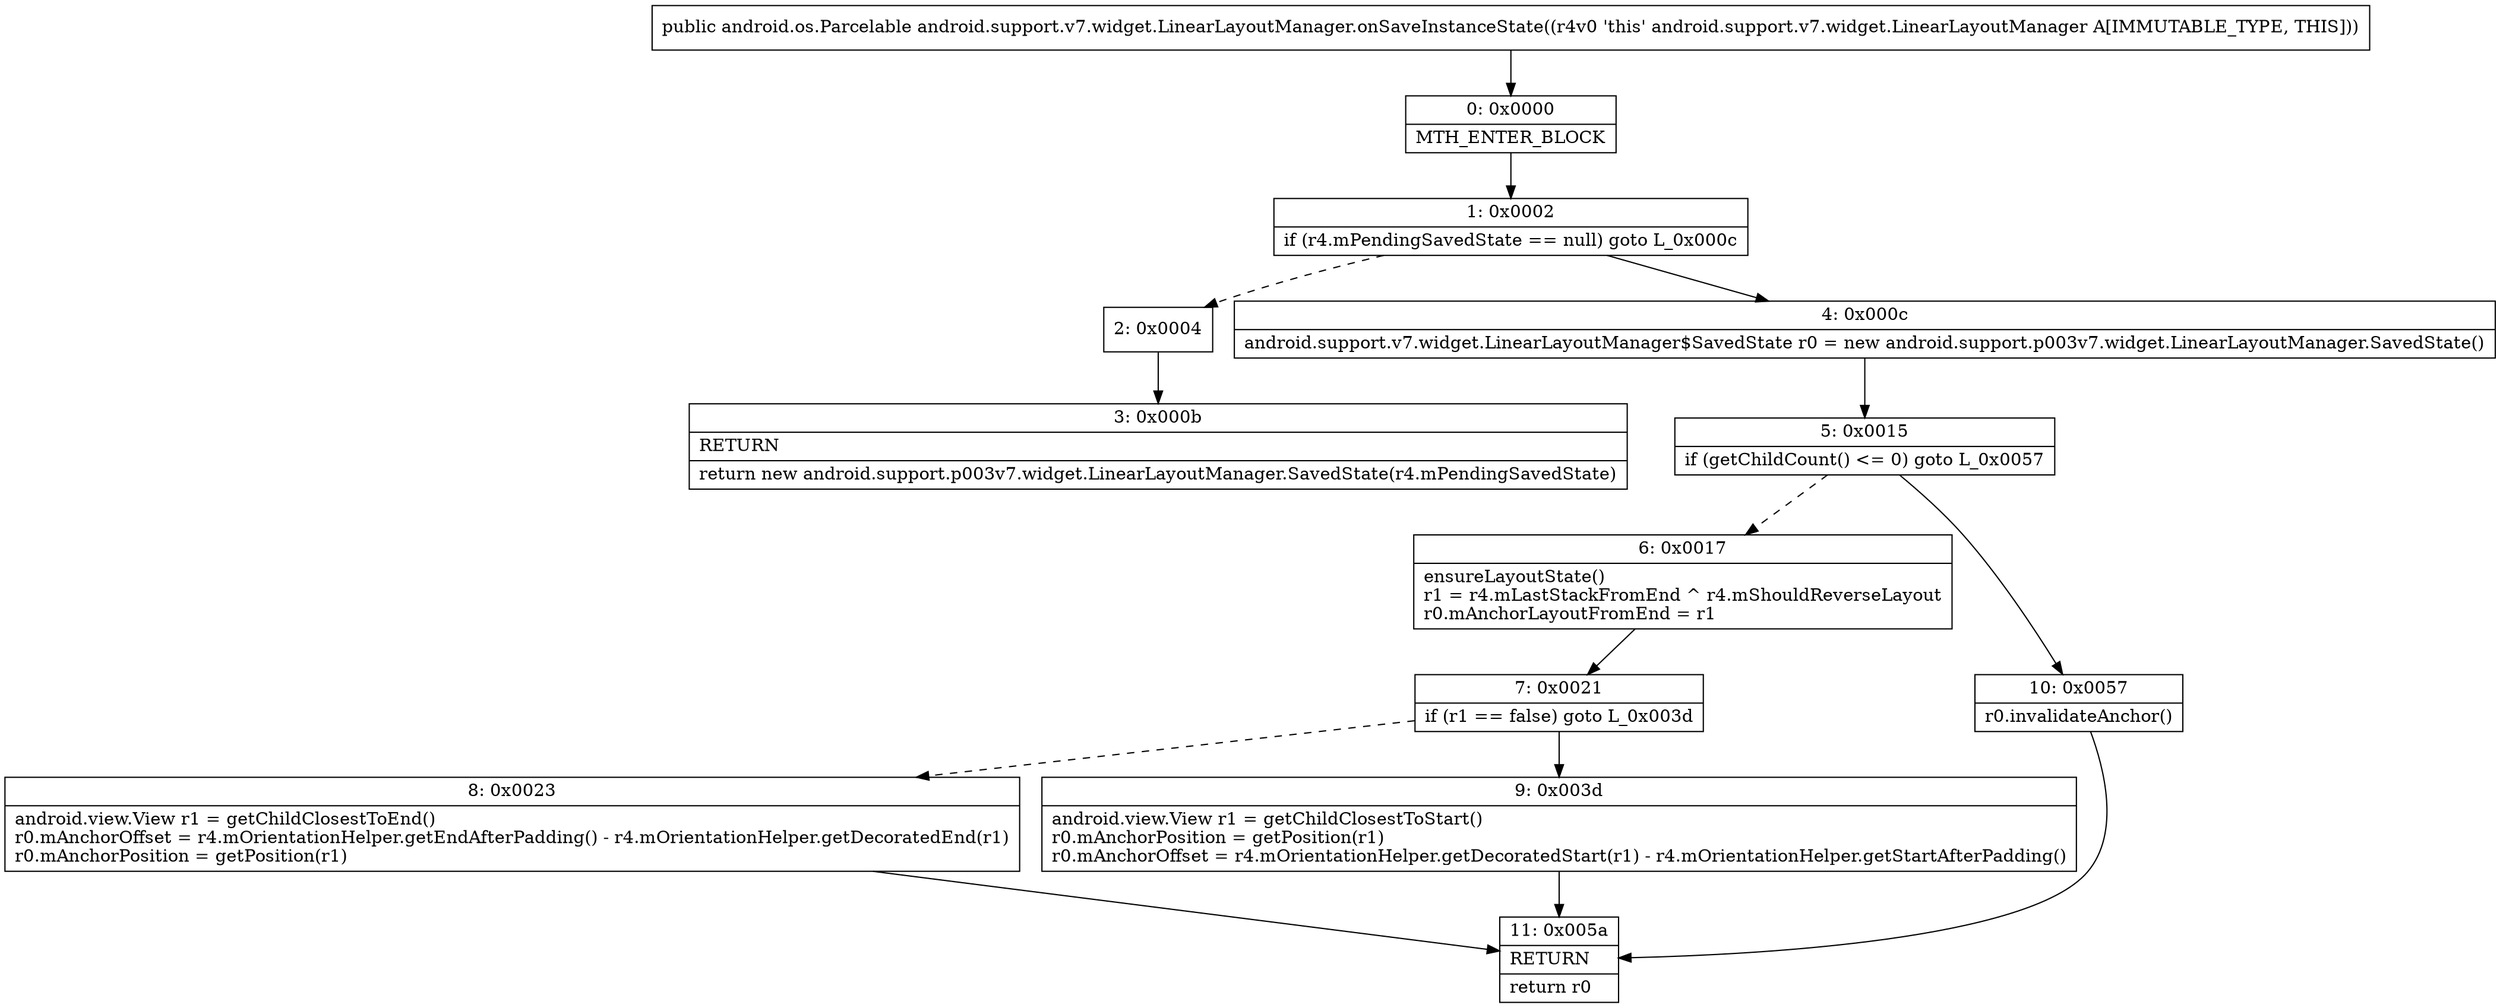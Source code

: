 digraph "CFG forandroid.support.v7.widget.LinearLayoutManager.onSaveInstanceState()Landroid\/os\/Parcelable;" {
Node_0 [shape=record,label="{0\:\ 0x0000|MTH_ENTER_BLOCK\l}"];
Node_1 [shape=record,label="{1\:\ 0x0002|if (r4.mPendingSavedState == null) goto L_0x000c\l}"];
Node_2 [shape=record,label="{2\:\ 0x0004}"];
Node_3 [shape=record,label="{3\:\ 0x000b|RETURN\l|return new android.support.p003v7.widget.LinearLayoutManager.SavedState(r4.mPendingSavedState)\l}"];
Node_4 [shape=record,label="{4\:\ 0x000c|android.support.v7.widget.LinearLayoutManager$SavedState r0 = new android.support.p003v7.widget.LinearLayoutManager.SavedState()\l}"];
Node_5 [shape=record,label="{5\:\ 0x0015|if (getChildCount() \<= 0) goto L_0x0057\l}"];
Node_6 [shape=record,label="{6\:\ 0x0017|ensureLayoutState()\lr1 = r4.mLastStackFromEnd ^ r4.mShouldReverseLayout\lr0.mAnchorLayoutFromEnd = r1\l}"];
Node_7 [shape=record,label="{7\:\ 0x0021|if (r1 == false) goto L_0x003d\l}"];
Node_8 [shape=record,label="{8\:\ 0x0023|android.view.View r1 = getChildClosestToEnd()\lr0.mAnchorOffset = r4.mOrientationHelper.getEndAfterPadding() \- r4.mOrientationHelper.getDecoratedEnd(r1)\lr0.mAnchorPosition = getPosition(r1)\l}"];
Node_9 [shape=record,label="{9\:\ 0x003d|android.view.View r1 = getChildClosestToStart()\lr0.mAnchorPosition = getPosition(r1)\lr0.mAnchorOffset = r4.mOrientationHelper.getDecoratedStart(r1) \- r4.mOrientationHelper.getStartAfterPadding()\l}"];
Node_10 [shape=record,label="{10\:\ 0x0057|r0.invalidateAnchor()\l}"];
Node_11 [shape=record,label="{11\:\ 0x005a|RETURN\l|return r0\l}"];
MethodNode[shape=record,label="{public android.os.Parcelable android.support.v7.widget.LinearLayoutManager.onSaveInstanceState((r4v0 'this' android.support.v7.widget.LinearLayoutManager A[IMMUTABLE_TYPE, THIS])) }"];
MethodNode -> Node_0;
Node_0 -> Node_1;
Node_1 -> Node_2[style=dashed];
Node_1 -> Node_4;
Node_2 -> Node_3;
Node_4 -> Node_5;
Node_5 -> Node_6[style=dashed];
Node_5 -> Node_10;
Node_6 -> Node_7;
Node_7 -> Node_8[style=dashed];
Node_7 -> Node_9;
Node_8 -> Node_11;
Node_9 -> Node_11;
Node_10 -> Node_11;
}

